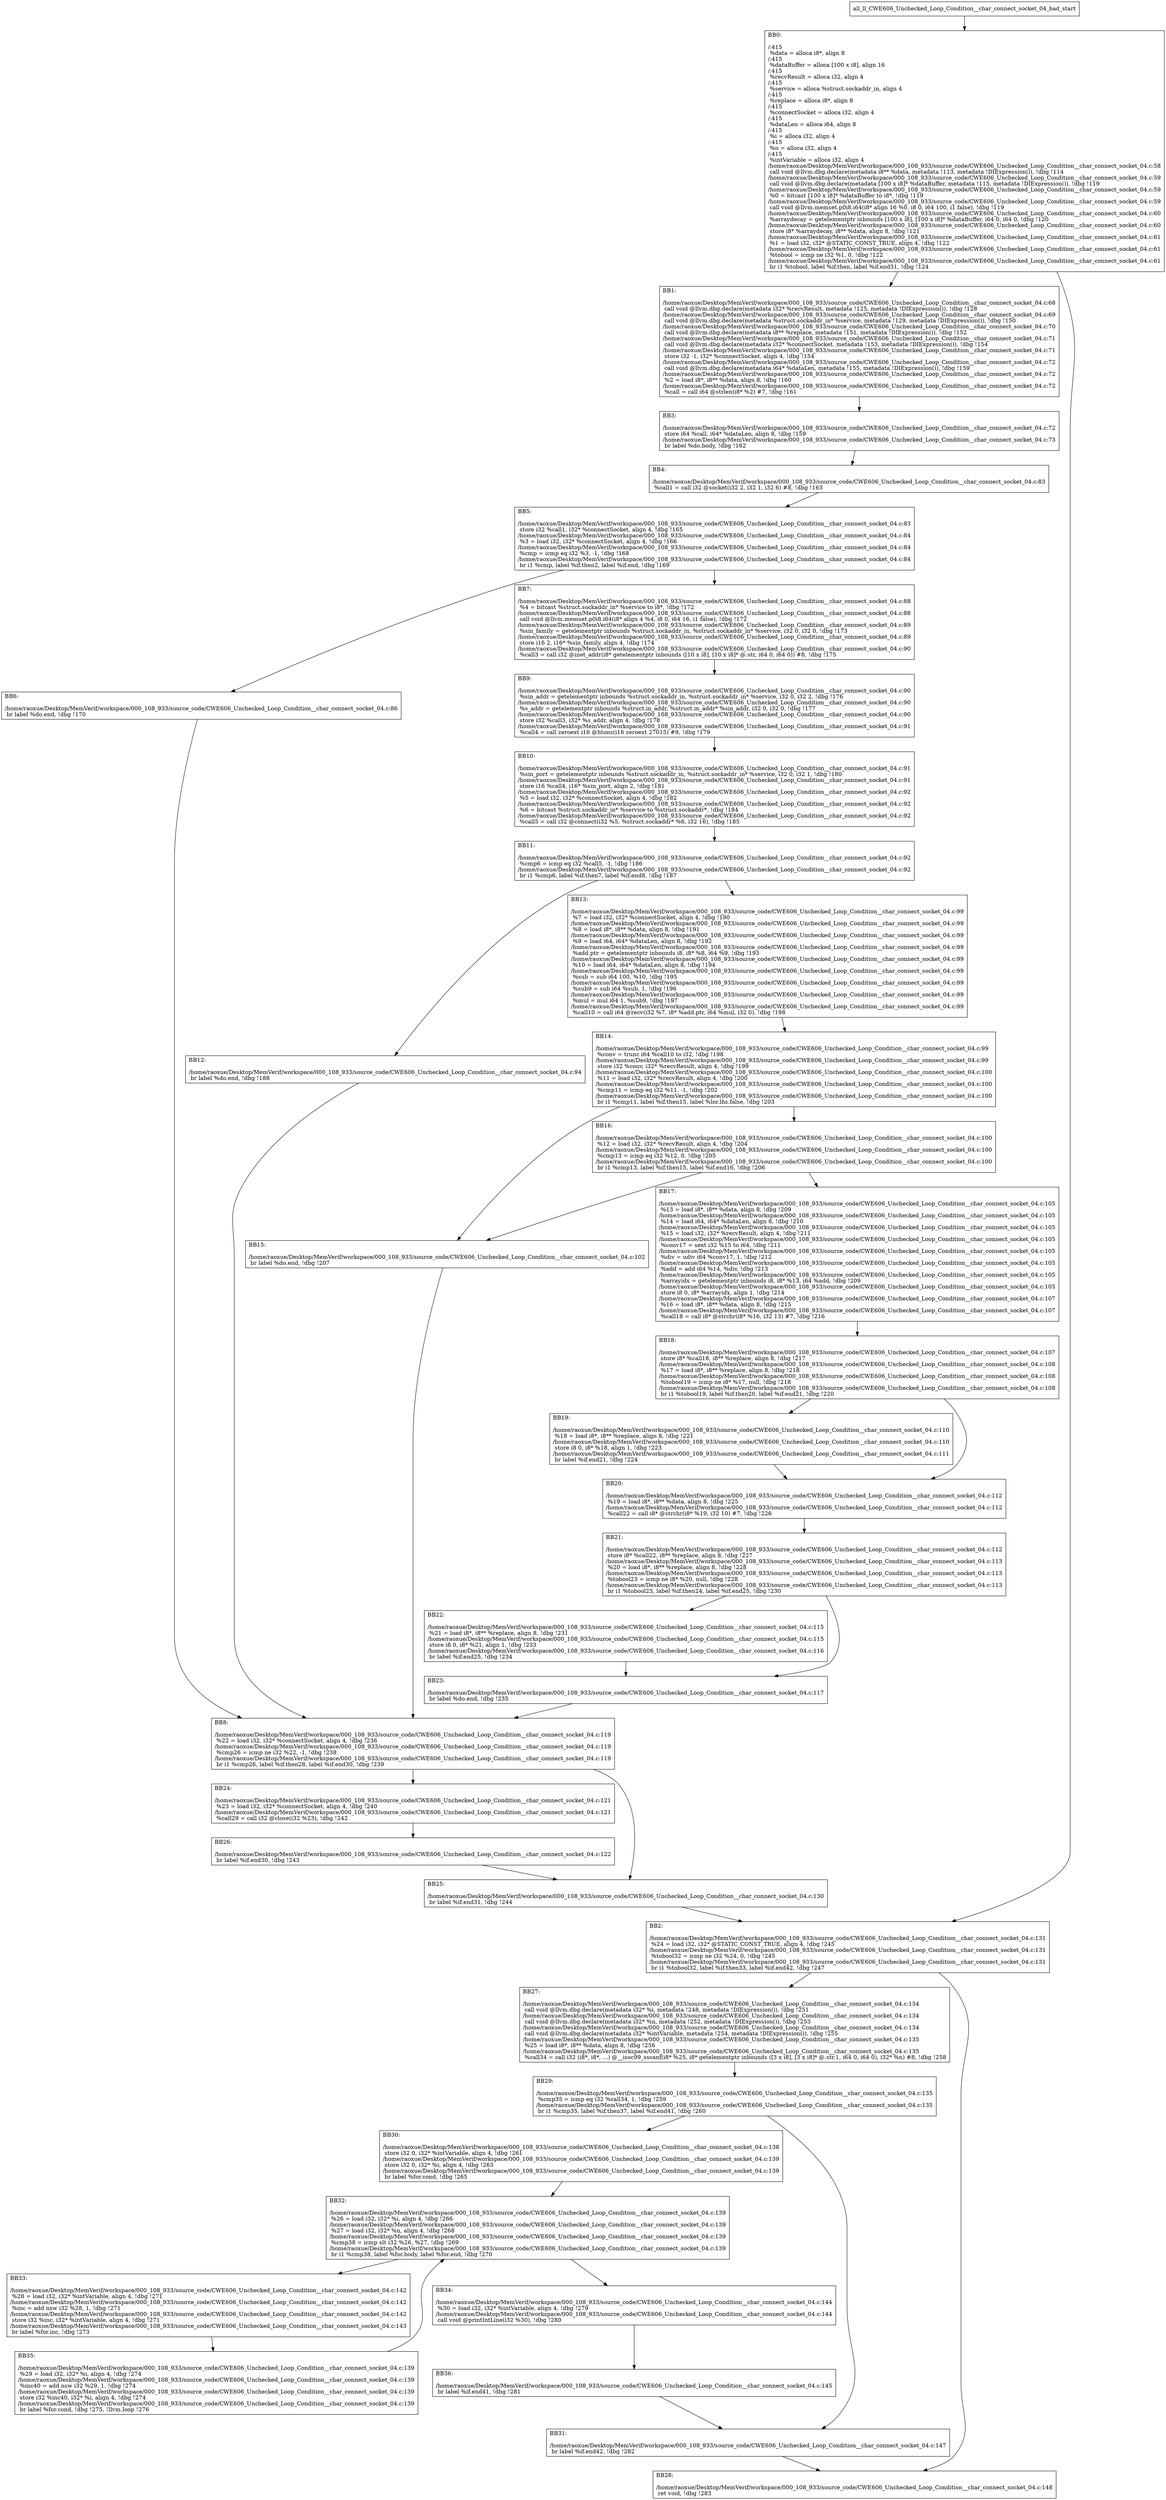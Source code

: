 digraph "CFG for'all_ll_CWE606_Unchecked_Loop_Condition__char_connect_socket_04_bad' function" {
	BBall_ll_CWE606_Unchecked_Loop_Condition__char_connect_socket_04_bad_start[shape=record,label="{all_ll_CWE606_Unchecked_Loop_Condition__char_connect_socket_04_bad_start}"];
	BBall_ll_CWE606_Unchecked_Loop_Condition__char_connect_socket_04_bad_start-> all_ll_CWE606_Unchecked_Loop_Condition__char_connect_socket_04_badBB0;
	all_ll_CWE606_Unchecked_Loop_Condition__char_connect_socket_04_badBB0 [shape=record, label="{BB0:\l\l/:415\l
  %data = alloca i8*, align 8\l
/:415\l
  %dataBuffer = alloca [100 x i8], align 16\l
/:415\l
  %recvResult = alloca i32, align 4\l
/:415\l
  %service = alloca %struct.sockaddr_in, align 4\l
/:415\l
  %replace = alloca i8*, align 8\l
/:415\l
  %connectSocket = alloca i32, align 4\l
/:415\l
  %dataLen = alloca i64, align 8\l
/:415\l
  %i = alloca i32, align 4\l
/:415\l
  %n = alloca i32, align 4\l
/:415\l
  %intVariable = alloca i32, align 4\l
/home/raoxue/Desktop/MemVerif/workspace/000_108_933/source_code/CWE606_Unchecked_Loop_Condition__char_connect_socket_04.c:58\l
  call void @llvm.dbg.declare(metadata i8** %data, metadata !113, metadata !DIExpression()), !dbg !114\l
/home/raoxue/Desktop/MemVerif/workspace/000_108_933/source_code/CWE606_Unchecked_Loop_Condition__char_connect_socket_04.c:59\l
  call void @llvm.dbg.declare(metadata [100 x i8]* %dataBuffer, metadata !115, metadata !DIExpression()), !dbg !119\l
/home/raoxue/Desktop/MemVerif/workspace/000_108_933/source_code/CWE606_Unchecked_Loop_Condition__char_connect_socket_04.c:59\l
  %0 = bitcast [100 x i8]* %dataBuffer to i8*, !dbg !119\l
/home/raoxue/Desktop/MemVerif/workspace/000_108_933/source_code/CWE606_Unchecked_Loop_Condition__char_connect_socket_04.c:59\l
  call void @llvm.memset.p0i8.i64(i8* align 16 %0, i8 0, i64 100, i1 false), !dbg !119\l
/home/raoxue/Desktop/MemVerif/workspace/000_108_933/source_code/CWE606_Unchecked_Loop_Condition__char_connect_socket_04.c:60\l
  %arraydecay = getelementptr inbounds [100 x i8], [100 x i8]* %dataBuffer, i64 0, i64 0, !dbg !120\l
/home/raoxue/Desktop/MemVerif/workspace/000_108_933/source_code/CWE606_Unchecked_Loop_Condition__char_connect_socket_04.c:60\l
  store i8* %arraydecay, i8** %data, align 8, !dbg !121\l
/home/raoxue/Desktop/MemVerif/workspace/000_108_933/source_code/CWE606_Unchecked_Loop_Condition__char_connect_socket_04.c:61\l
  %1 = load i32, i32* @STATIC_CONST_TRUE, align 4, !dbg !122\l
/home/raoxue/Desktop/MemVerif/workspace/000_108_933/source_code/CWE606_Unchecked_Loop_Condition__char_connect_socket_04.c:61\l
  %tobool = icmp ne i32 %1, 0, !dbg !122\l
/home/raoxue/Desktop/MemVerif/workspace/000_108_933/source_code/CWE606_Unchecked_Loop_Condition__char_connect_socket_04.c:61\l
  br i1 %tobool, label %if.then, label %if.end31, !dbg !124\l
}"];
	all_ll_CWE606_Unchecked_Loop_Condition__char_connect_socket_04_badBB0-> all_ll_CWE606_Unchecked_Loop_Condition__char_connect_socket_04_badBB1;
	all_ll_CWE606_Unchecked_Loop_Condition__char_connect_socket_04_badBB0-> all_ll_CWE606_Unchecked_Loop_Condition__char_connect_socket_04_badBB2;
	all_ll_CWE606_Unchecked_Loop_Condition__char_connect_socket_04_badBB1 [shape=record, label="{BB1:\l\l/home/raoxue/Desktop/MemVerif/workspace/000_108_933/source_code/CWE606_Unchecked_Loop_Condition__char_connect_socket_04.c:68\l
  call void @llvm.dbg.declare(metadata i32* %recvResult, metadata !125, metadata !DIExpression()), !dbg !128\l
/home/raoxue/Desktop/MemVerif/workspace/000_108_933/source_code/CWE606_Unchecked_Loop_Condition__char_connect_socket_04.c:69\l
  call void @llvm.dbg.declare(metadata %struct.sockaddr_in* %service, metadata !129, metadata !DIExpression()), !dbg !150\l
/home/raoxue/Desktop/MemVerif/workspace/000_108_933/source_code/CWE606_Unchecked_Loop_Condition__char_connect_socket_04.c:70\l
  call void @llvm.dbg.declare(metadata i8** %replace, metadata !151, metadata !DIExpression()), !dbg !152\l
/home/raoxue/Desktop/MemVerif/workspace/000_108_933/source_code/CWE606_Unchecked_Loop_Condition__char_connect_socket_04.c:71\l
  call void @llvm.dbg.declare(metadata i32* %connectSocket, metadata !153, metadata !DIExpression()), !dbg !154\l
/home/raoxue/Desktop/MemVerif/workspace/000_108_933/source_code/CWE606_Unchecked_Loop_Condition__char_connect_socket_04.c:71\l
  store i32 -1, i32* %connectSocket, align 4, !dbg !154\l
/home/raoxue/Desktop/MemVerif/workspace/000_108_933/source_code/CWE606_Unchecked_Loop_Condition__char_connect_socket_04.c:72\l
  call void @llvm.dbg.declare(metadata i64* %dataLen, metadata !155, metadata !DIExpression()), !dbg !159\l
/home/raoxue/Desktop/MemVerif/workspace/000_108_933/source_code/CWE606_Unchecked_Loop_Condition__char_connect_socket_04.c:72\l
  %2 = load i8*, i8** %data, align 8, !dbg !160\l
/home/raoxue/Desktop/MemVerif/workspace/000_108_933/source_code/CWE606_Unchecked_Loop_Condition__char_connect_socket_04.c:72\l
  %call = call i64 @strlen(i8* %2) #7, !dbg !161\l
}"];
	all_ll_CWE606_Unchecked_Loop_Condition__char_connect_socket_04_badBB1-> all_ll_CWE606_Unchecked_Loop_Condition__char_connect_socket_04_badBB3;
	all_ll_CWE606_Unchecked_Loop_Condition__char_connect_socket_04_badBB3 [shape=record, label="{BB3:\l\l/home/raoxue/Desktop/MemVerif/workspace/000_108_933/source_code/CWE606_Unchecked_Loop_Condition__char_connect_socket_04.c:72\l
  store i64 %call, i64* %dataLen, align 8, !dbg !159\l
/home/raoxue/Desktop/MemVerif/workspace/000_108_933/source_code/CWE606_Unchecked_Loop_Condition__char_connect_socket_04.c:73\l
  br label %do.body, !dbg !162\l
}"];
	all_ll_CWE606_Unchecked_Loop_Condition__char_connect_socket_04_badBB3-> all_ll_CWE606_Unchecked_Loop_Condition__char_connect_socket_04_badBB4;
	all_ll_CWE606_Unchecked_Loop_Condition__char_connect_socket_04_badBB4 [shape=record, label="{BB4:\l\l/home/raoxue/Desktop/MemVerif/workspace/000_108_933/source_code/CWE606_Unchecked_Loop_Condition__char_connect_socket_04.c:83\l
  %call1 = call i32 @socket(i32 2, i32 1, i32 6) #8, !dbg !163\l
}"];
	all_ll_CWE606_Unchecked_Loop_Condition__char_connect_socket_04_badBB4-> all_ll_CWE606_Unchecked_Loop_Condition__char_connect_socket_04_badBB5;
	all_ll_CWE606_Unchecked_Loop_Condition__char_connect_socket_04_badBB5 [shape=record, label="{BB5:\l\l/home/raoxue/Desktop/MemVerif/workspace/000_108_933/source_code/CWE606_Unchecked_Loop_Condition__char_connect_socket_04.c:83\l
  store i32 %call1, i32* %connectSocket, align 4, !dbg !165\l
/home/raoxue/Desktop/MemVerif/workspace/000_108_933/source_code/CWE606_Unchecked_Loop_Condition__char_connect_socket_04.c:84\l
  %3 = load i32, i32* %connectSocket, align 4, !dbg !166\l
/home/raoxue/Desktop/MemVerif/workspace/000_108_933/source_code/CWE606_Unchecked_Loop_Condition__char_connect_socket_04.c:84\l
  %cmp = icmp eq i32 %3, -1, !dbg !168\l
/home/raoxue/Desktop/MemVerif/workspace/000_108_933/source_code/CWE606_Unchecked_Loop_Condition__char_connect_socket_04.c:84\l
  br i1 %cmp, label %if.then2, label %if.end, !dbg !169\l
}"];
	all_ll_CWE606_Unchecked_Loop_Condition__char_connect_socket_04_badBB5-> all_ll_CWE606_Unchecked_Loop_Condition__char_connect_socket_04_badBB6;
	all_ll_CWE606_Unchecked_Loop_Condition__char_connect_socket_04_badBB5-> all_ll_CWE606_Unchecked_Loop_Condition__char_connect_socket_04_badBB7;
	all_ll_CWE606_Unchecked_Loop_Condition__char_connect_socket_04_badBB6 [shape=record, label="{BB6:\l\l/home/raoxue/Desktop/MemVerif/workspace/000_108_933/source_code/CWE606_Unchecked_Loop_Condition__char_connect_socket_04.c:86\l
  br label %do.end, !dbg !170\l
}"];
	all_ll_CWE606_Unchecked_Loop_Condition__char_connect_socket_04_badBB6-> all_ll_CWE606_Unchecked_Loop_Condition__char_connect_socket_04_badBB8;
	all_ll_CWE606_Unchecked_Loop_Condition__char_connect_socket_04_badBB7 [shape=record, label="{BB7:\l\l/home/raoxue/Desktop/MemVerif/workspace/000_108_933/source_code/CWE606_Unchecked_Loop_Condition__char_connect_socket_04.c:88\l
  %4 = bitcast %struct.sockaddr_in* %service to i8*, !dbg !172\l
/home/raoxue/Desktop/MemVerif/workspace/000_108_933/source_code/CWE606_Unchecked_Loop_Condition__char_connect_socket_04.c:88\l
  call void @llvm.memset.p0i8.i64(i8* align 4 %4, i8 0, i64 16, i1 false), !dbg !172\l
/home/raoxue/Desktop/MemVerif/workspace/000_108_933/source_code/CWE606_Unchecked_Loop_Condition__char_connect_socket_04.c:89\l
  %sin_family = getelementptr inbounds %struct.sockaddr_in, %struct.sockaddr_in* %service, i32 0, i32 0, !dbg !173\l
/home/raoxue/Desktop/MemVerif/workspace/000_108_933/source_code/CWE606_Unchecked_Loop_Condition__char_connect_socket_04.c:89\l
  store i16 2, i16* %sin_family, align 4, !dbg !174\l
/home/raoxue/Desktop/MemVerif/workspace/000_108_933/source_code/CWE606_Unchecked_Loop_Condition__char_connect_socket_04.c:90\l
  %call3 = call i32 @inet_addr(i8* getelementptr inbounds ([10 x i8], [10 x i8]* @.str, i64 0, i64 0)) #8, !dbg !175\l
}"];
	all_ll_CWE606_Unchecked_Loop_Condition__char_connect_socket_04_badBB7-> all_ll_CWE606_Unchecked_Loop_Condition__char_connect_socket_04_badBB9;
	all_ll_CWE606_Unchecked_Loop_Condition__char_connect_socket_04_badBB9 [shape=record, label="{BB9:\l\l/home/raoxue/Desktop/MemVerif/workspace/000_108_933/source_code/CWE606_Unchecked_Loop_Condition__char_connect_socket_04.c:90\l
  %sin_addr = getelementptr inbounds %struct.sockaddr_in, %struct.sockaddr_in* %service, i32 0, i32 2, !dbg !176\l
/home/raoxue/Desktop/MemVerif/workspace/000_108_933/source_code/CWE606_Unchecked_Loop_Condition__char_connect_socket_04.c:90\l
  %s_addr = getelementptr inbounds %struct.in_addr, %struct.in_addr* %sin_addr, i32 0, i32 0, !dbg !177\l
/home/raoxue/Desktop/MemVerif/workspace/000_108_933/source_code/CWE606_Unchecked_Loop_Condition__char_connect_socket_04.c:90\l
  store i32 %call3, i32* %s_addr, align 4, !dbg !178\l
/home/raoxue/Desktop/MemVerif/workspace/000_108_933/source_code/CWE606_Unchecked_Loop_Condition__char_connect_socket_04.c:91\l
  %call4 = call zeroext i16 @htons(i16 zeroext 27015) #9, !dbg !179\l
}"];
	all_ll_CWE606_Unchecked_Loop_Condition__char_connect_socket_04_badBB9-> all_ll_CWE606_Unchecked_Loop_Condition__char_connect_socket_04_badBB10;
	all_ll_CWE606_Unchecked_Loop_Condition__char_connect_socket_04_badBB10 [shape=record, label="{BB10:\l\l/home/raoxue/Desktop/MemVerif/workspace/000_108_933/source_code/CWE606_Unchecked_Loop_Condition__char_connect_socket_04.c:91\l
  %sin_port = getelementptr inbounds %struct.sockaddr_in, %struct.sockaddr_in* %service, i32 0, i32 1, !dbg !180\l
/home/raoxue/Desktop/MemVerif/workspace/000_108_933/source_code/CWE606_Unchecked_Loop_Condition__char_connect_socket_04.c:91\l
  store i16 %call4, i16* %sin_port, align 2, !dbg !181\l
/home/raoxue/Desktop/MemVerif/workspace/000_108_933/source_code/CWE606_Unchecked_Loop_Condition__char_connect_socket_04.c:92\l
  %5 = load i32, i32* %connectSocket, align 4, !dbg !182\l
/home/raoxue/Desktop/MemVerif/workspace/000_108_933/source_code/CWE606_Unchecked_Loop_Condition__char_connect_socket_04.c:92\l
  %6 = bitcast %struct.sockaddr_in* %service to %struct.sockaddr*, !dbg !184\l
/home/raoxue/Desktop/MemVerif/workspace/000_108_933/source_code/CWE606_Unchecked_Loop_Condition__char_connect_socket_04.c:92\l
  %call5 = call i32 @connect(i32 %5, %struct.sockaddr* %6, i32 16), !dbg !185\l
}"];
	all_ll_CWE606_Unchecked_Loop_Condition__char_connect_socket_04_badBB10-> all_ll_CWE606_Unchecked_Loop_Condition__char_connect_socket_04_badBB11;
	all_ll_CWE606_Unchecked_Loop_Condition__char_connect_socket_04_badBB11 [shape=record, label="{BB11:\l\l/home/raoxue/Desktop/MemVerif/workspace/000_108_933/source_code/CWE606_Unchecked_Loop_Condition__char_connect_socket_04.c:92\l
  %cmp6 = icmp eq i32 %call5, -1, !dbg !186\l
/home/raoxue/Desktop/MemVerif/workspace/000_108_933/source_code/CWE606_Unchecked_Loop_Condition__char_connect_socket_04.c:92\l
  br i1 %cmp6, label %if.then7, label %if.end8, !dbg !187\l
}"];
	all_ll_CWE606_Unchecked_Loop_Condition__char_connect_socket_04_badBB11-> all_ll_CWE606_Unchecked_Loop_Condition__char_connect_socket_04_badBB12;
	all_ll_CWE606_Unchecked_Loop_Condition__char_connect_socket_04_badBB11-> all_ll_CWE606_Unchecked_Loop_Condition__char_connect_socket_04_badBB13;
	all_ll_CWE606_Unchecked_Loop_Condition__char_connect_socket_04_badBB12 [shape=record, label="{BB12:\l\l/home/raoxue/Desktop/MemVerif/workspace/000_108_933/source_code/CWE606_Unchecked_Loop_Condition__char_connect_socket_04.c:94\l
  br label %do.end, !dbg !188\l
}"];
	all_ll_CWE606_Unchecked_Loop_Condition__char_connect_socket_04_badBB12-> all_ll_CWE606_Unchecked_Loop_Condition__char_connect_socket_04_badBB8;
	all_ll_CWE606_Unchecked_Loop_Condition__char_connect_socket_04_badBB13 [shape=record, label="{BB13:\l\l/home/raoxue/Desktop/MemVerif/workspace/000_108_933/source_code/CWE606_Unchecked_Loop_Condition__char_connect_socket_04.c:99\l
  %7 = load i32, i32* %connectSocket, align 4, !dbg !190\l
/home/raoxue/Desktop/MemVerif/workspace/000_108_933/source_code/CWE606_Unchecked_Loop_Condition__char_connect_socket_04.c:99\l
  %8 = load i8*, i8** %data, align 8, !dbg !191\l
/home/raoxue/Desktop/MemVerif/workspace/000_108_933/source_code/CWE606_Unchecked_Loop_Condition__char_connect_socket_04.c:99\l
  %9 = load i64, i64* %dataLen, align 8, !dbg !192\l
/home/raoxue/Desktop/MemVerif/workspace/000_108_933/source_code/CWE606_Unchecked_Loop_Condition__char_connect_socket_04.c:99\l
  %add.ptr = getelementptr inbounds i8, i8* %8, i64 %9, !dbg !193\l
/home/raoxue/Desktop/MemVerif/workspace/000_108_933/source_code/CWE606_Unchecked_Loop_Condition__char_connect_socket_04.c:99\l
  %10 = load i64, i64* %dataLen, align 8, !dbg !194\l
/home/raoxue/Desktop/MemVerif/workspace/000_108_933/source_code/CWE606_Unchecked_Loop_Condition__char_connect_socket_04.c:99\l
  %sub = sub i64 100, %10, !dbg !195\l
/home/raoxue/Desktop/MemVerif/workspace/000_108_933/source_code/CWE606_Unchecked_Loop_Condition__char_connect_socket_04.c:99\l
  %sub9 = sub i64 %sub, 1, !dbg !196\l
/home/raoxue/Desktop/MemVerif/workspace/000_108_933/source_code/CWE606_Unchecked_Loop_Condition__char_connect_socket_04.c:99\l
  %mul = mul i64 1, %sub9, !dbg !197\l
/home/raoxue/Desktop/MemVerif/workspace/000_108_933/source_code/CWE606_Unchecked_Loop_Condition__char_connect_socket_04.c:99\l
  %call10 = call i64 @recv(i32 %7, i8* %add.ptr, i64 %mul, i32 0), !dbg !198\l
}"];
	all_ll_CWE606_Unchecked_Loop_Condition__char_connect_socket_04_badBB13-> all_ll_CWE606_Unchecked_Loop_Condition__char_connect_socket_04_badBB14;
	all_ll_CWE606_Unchecked_Loop_Condition__char_connect_socket_04_badBB14 [shape=record, label="{BB14:\l\l/home/raoxue/Desktop/MemVerif/workspace/000_108_933/source_code/CWE606_Unchecked_Loop_Condition__char_connect_socket_04.c:99\l
  %conv = trunc i64 %call10 to i32, !dbg !198\l
/home/raoxue/Desktop/MemVerif/workspace/000_108_933/source_code/CWE606_Unchecked_Loop_Condition__char_connect_socket_04.c:99\l
  store i32 %conv, i32* %recvResult, align 4, !dbg !199\l
/home/raoxue/Desktop/MemVerif/workspace/000_108_933/source_code/CWE606_Unchecked_Loop_Condition__char_connect_socket_04.c:100\l
  %11 = load i32, i32* %recvResult, align 4, !dbg !200\l
/home/raoxue/Desktop/MemVerif/workspace/000_108_933/source_code/CWE606_Unchecked_Loop_Condition__char_connect_socket_04.c:100\l
  %cmp11 = icmp eq i32 %11, -1, !dbg !202\l
/home/raoxue/Desktop/MemVerif/workspace/000_108_933/source_code/CWE606_Unchecked_Loop_Condition__char_connect_socket_04.c:100\l
  br i1 %cmp11, label %if.then15, label %lor.lhs.false, !dbg !203\l
}"];
	all_ll_CWE606_Unchecked_Loop_Condition__char_connect_socket_04_badBB14-> all_ll_CWE606_Unchecked_Loop_Condition__char_connect_socket_04_badBB15;
	all_ll_CWE606_Unchecked_Loop_Condition__char_connect_socket_04_badBB14-> all_ll_CWE606_Unchecked_Loop_Condition__char_connect_socket_04_badBB16;
	all_ll_CWE606_Unchecked_Loop_Condition__char_connect_socket_04_badBB16 [shape=record, label="{BB16:\l\l/home/raoxue/Desktop/MemVerif/workspace/000_108_933/source_code/CWE606_Unchecked_Loop_Condition__char_connect_socket_04.c:100\l
  %12 = load i32, i32* %recvResult, align 4, !dbg !204\l
/home/raoxue/Desktop/MemVerif/workspace/000_108_933/source_code/CWE606_Unchecked_Loop_Condition__char_connect_socket_04.c:100\l
  %cmp13 = icmp eq i32 %12, 0, !dbg !205\l
/home/raoxue/Desktop/MemVerif/workspace/000_108_933/source_code/CWE606_Unchecked_Loop_Condition__char_connect_socket_04.c:100\l
  br i1 %cmp13, label %if.then15, label %if.end16, !dbg !206\l
}"];
	all_ll_CWE606_Unchecked_Loop_Condition__char_connect_socket_04_badBB16-> all_ll_CWE606_Unchecked_Loop_Condition__char_connect_socket_04_badBB15;
	all_ll_CWE606_Unchecked_Loop_Condition__char_connect_socket_04_badBB16-> all_ll_CWE606_Unchecked_Loop_Condition__char_connect_socket_04_badBB17;
	all_ll_CWE606_Unchecked_Loop_Condition__char_connect_socket_04_badBB15 [shape=record, label="{BB15:\l\l/home/raoxue/Desktop/MemVerif/workspace/000_108_933/source_code/CWE606_Unchecked_Loop_Condition__char_connect_socket_04.c:102\l
  br label %do.end, !dbg !207\l
}"];
	all_ll_CWE606_Unchecked_Loop_Condition__char_connect_socket_04_badBB15-> all_ll_CWE606_Unchecked_Loop_Condition__char_connect_socket_04_badBB8;
	all_ll_CWE606_Unchecked_Loop_Condition__char_connect_socket_04_badBB17 [shape=record, label="{BB17:\l\l/home/raoxue/Desktop/MemVerif/workspace/000_108_933/source_code/CWE606_Unchecked_Loop_Condition__char_connect_socket_04.c:105\l
  %13 = load i8*, i8** %data, align 8, !dbg !209\l
/home/raoxue/Desktop/MemVerif/workspace/000_108_933/source_code/CWE606_Unchecked_Loop_Condition__char_connect_socket_04.c:105\l
  %14 = load i64, i64* %dataLen, align 8, !dbg !210\l
/home/raoxue/Desktop/MemVerif/workspace/000_108_933/source_code/CWE606_Unchecked_Loop_Condition__char_connect_socket_04.c:105\l
  %15 = load i32, i32* %recvResult, align 4, !dbg !211\l
/home/raoxue/Desktop/MemVerif/workspace/000_108_933/source_code/CWE606_Unchecked_Loop_Condition__char_connect_socket_04.c:105\l
  %conv17 = sext i32 %15 to i64, !dbg !211\l
/home/raoxue/Desktop/MemVerif/workspace/000_108_933/source_code/CWE606_Unchecked_Loop_Condition__char_connect_socket_04.c:105\l
  %div = udiv i64 %conv17, 1, !dbg !212\l
/home/raoxue/Desktop/MemVerif/workspace/000_108_933/source_code/CWE606_Unchecked_Loop_Condition__char_connect_socket_04.c:105\l
  %add = add i64 %14, %div, !dbg !213\l
/home/raoxue/Desktop/MemVerif/workspace/000_108_933/source_code/CWE606_Unchecked_Loop_Condition__char_connect_socket_04.c:105\l
  %arrayidx = getelementptr inbounds i8, i8* %13, i64 %add, !dbg !209\l
/home/raoxue/Desktop/MemVerif/workspace/000_108_933/source_code/CWE606_Unchecked_Loop_Condition__char_connect_socket_04.c:105\l
  store i8 0, i8* %arrayidx, align 1, !dbg !214\l
/home/raoxue/Desktop/MemVerif/workspace/000_108_933/source_code/CWE606_Unchecked_Loop_Condition__char_connect_socket_04.c:107\l
  %16 = load i8*, i8** %data, align 8, !dbg !215\l
/home/raoxue/Desktop/MemVerif/workspace/000_108_933/source_code/CWE606_Unchecked_Loop_Condition__char_connect_socket_04.c:107\l
  %call18 = call i8* @strchr(i8* %16, i32 13) #7, !dbg !216\l
}"];
	all_ll_CWE606_Unchecked_Loop_Condition__char_connect_socket_04_badBB17-> all_ll_CWE606_Unchecked_Loop_Condition__char_connect_socket_04_badBB18;
	all_ll_CWE606_Unchecked_Loop_Condition__char_connect_socket_04_badBB18 [shape=record, label="{BB18:\l\l/home/raoxue/Desktop/MemVerif/workspace/000_108_933/source_code/CWE606_Unchecked_Loop_Condition__char_connect_socket_04.c:107\l
  store i8* %call18, i8** %replace, align 8, !dbg !217\l
/home/raoxue/Desktop/MemVerif/workspace/000_108_933/source_code/CWE606_Unchecked_Loop_Condition__char_connect_socket_04.c:108\l
  %17 = load i8*, i8** %replace, align 8, !dbg !218\l
/home/raoxue/Desktop/MemVerif/workspace/000_108_933/source_code/CWE606_Unchecked_Loop_Condition__char_connect_socket_04.c:108\l
  %tobool19 = icmp ne i8* %17, null, !dbg !218\l
/home/raoxue/Desktop/MemVerif/workspace/000_108_933/source_code/CWE606_Unchecked_Loop_Condition__char_connect_socket_04.c:108\l
  br i1 %tobool19, label %if.then20, label %if.end21, !dbg !220\l
}"];
	all_ll_CWE606_Unchecked_Loop_Condition__char_connect_socket_04_badBB18-> all_ll_CWE606_Unchecked_Loop_Condition__char_connect_socket_04_badBB19;
	all_ll_CWE606_Unchecked_Loop_Condition__char_connect_socket_04_badBB18-> all_ll_CWE606_Unchecked_Loop_Condition__char_connect_socket_04_badBB20;
	all_ll_CWE606_Unchecked_Loop_Condition__char_connect_socket_04_badBB19 [shape=record, label="{BB19:\l\l/home/raoxue/Desktop/MemVerif/workspace/000_108_933/source_code/CWE606_Unchecked_Loop_Condition__char_connect_socket_04.c:110\l
  %18 = load i8*, i8** %replace, align 8, !dbg !221\l
/home/raoxue/Desktop/MemVerif/workspace/000_108_933/source_code/CWE606_Unchecked_Loop_Condition__char_connect_socket_04.c:110\l
  store i8 0, i8* %18, align 1, !dbg !223\l
/home/raoxue/Desktop/MemVerif/workspace/000_108_933/source_code/CWE606_Unchecked_Loop_Condition__char_connect_socket_04.c:111\l
  br label %if.end21, !dbg !224\l
}"];
	all_ll_CWE606_Unchecked_Loop_Condition__char_connect_socket_04_badBB19-> all_ll_CWE606_Unchecked_Loop_Condition__char_connect_socket_04_badBB20;
	all_ll_CWE606_Unchecked_Loop_Condition__char_connect_socket_04_badBB20 [shape=record, label="{BB20:\l\l/home/raoxue/Desktop/MemVerif/workspace/000_108_933/source_code/CWE606_Unchecked_Loop_Condition__char_connect_socket_04.c:112\l
  %19 = load i8*, i8** %data, align 8, !dbg !225\l
/home/raoxue/Desktop/MemVerif/workspace/000_108_933/source_code/CWE606_Unchecked_Loop_Condition__char_connect_socket_04.c:112\l
  %call22 = call i8* @strchr(i8* %19, i32 10) #7, !dbg !226\l
}"];
	all_ll_CWE606_Unchecked_Loop_Condition__char_connect_socket_04_badBB20-> all_ll_CWE606_Unchecked_Loop_Condition__char_connect_socket_04_badBB21;
	all_ll_CWE606_Unchecked_Loop_Condition__char_connect_socket_04_badBB21 [shape=record, label="{BB21:\l\l/home/raoxue/Desktop/MemVerif/workspace/000_108_933/source_code/CWE606_Unchecked_Loop_Condition__char_connect_socket_04.c:112\l
  store i8* %call22, i8** %replace, align 8, !dbg !227\l
/home/raoxue/Desktop/MemVerif/workspace/000_108_933/source_code/CWE606_Unchecked_Loop_Condition__char_connect_socket_04.c:113\l
  %20 = load i8*, i8** %replace, align 8, !dbg !228\l
/home/raoxue/Desktop/MemVerif/workspace/000_108_933/source_code/CWE606_Unchecked_Loop_Condition__char_connect_socket_04.c:113\l
  %tobool23 = icmp ne i8* %20, null, !dbg !228\l
/home/raoxue/Desktop/MemVerif/workspace/000_108_933/source_code/CWE606_Unchecked_Loop_Condition__char_connect_socket_04.c:113\l
  br i1 %tobool23, label %if.then24, label %if.end25, !dbg !230\l
}"];
	all_ll_CWE606_Unchecked_Loop_Condition__char_connect_socket_04_badBB21-> all_ll_CWE606_Unchecked_Loop_Condition__char_connect_socket_04_badBB22;
	all_ll_CWE606_Unchecked_Loop_Condition__char_connect_socket_04_badBB21-> all_ll_CWE606_Unchecked_Loop_Condition__char_connect_socket_04_badBB23;
	all_ll_CWE606_Unchecked_Loop_Condition__char_connect_socket_04_badBB22 [shape=record, label="{BB22:\l\l/home/raoxue/Desktop/MemVerif/workspace/000_108_933/source_code/CWE606_Unchecked_Loop_Condition__char_connect_socket_04.c:115\l
  %21 = load i8*, i8** %replace, align 8, !dbg !231\l
/home/raoxue/Desktop/MemVerif/workspace/000_108_933/source_code/CWE606_Unchecked_Loop_Condition__char_connect_socket_04.c:115\l
  store i8 0, i8* %21, align 1, !dbg !233\l
/home/raoxue/Desktop/MemVerif/workspace/000_108_933/source_code/CWE606_Unchecked_Loop_Condition__char_connect_socket_04.c:116\l
  br label %if.end25, !dbg !234\l
}"];
	all_ll_CWE606_Unchecked_Loop_Condition__char_connect_socket_04_badBB22-> all_ll_CWE606_Unchecked_Loop_Condition__char_connect_socket_04_badBB23;
	all_ll_CWE606_Unchecked_Loop_Condition__char_connect_socket_04_badBB23 [shape=record, label="{BB23:\l\l/home/raoxue/Desktop/MemVerif/workspace/000_108_933/source_code/CWE606_Unchecked_Loop_Condition__char_connect_socket_04.c:117\l
  br label %do.end, !dbg !235\l
}"];
	all_ll_CWE606_Unchecked_Loop_Condition__char_connect_socket_04_badBB23-> all_ll_CWE606_Unchecked_Loop_Condition__char_connect_socket_04_badBB8;
	all_ll_CWE606_Unchecked_Loop_Condition__char_connect_socket_04_badBB8 [shape=record, label="{BB8:\l\l/home/raoxue/Desktop/MemVerif/workspace/000_108_933/source_code/CWE606_Unchecked_Loop_Condition__char_connect_socket_04.c:119\l
  %22 = load i32, i32* %connectSocket, align 4, !dbg !236\l
/home/raoxue/Desktop/MemVerif/workspace/000_108_933/source_code/CWE606_Unchecked_Loop_Condition__char_connect_socket_04.c:119\l
  %cmp26 = icmp ne i32 %22, -1, !dbg !238\l
/home/raoxue/Desktop/MemVerif/workspace/000_108_933/source_code/CWE606_Unchecked_Loop_Condition__char_connect_socket_04.c:119\l
  br i1 %cmp26, label %if.then28, label %if.end30, !dbg !239\l
}"];
	all_ll_CWE606_Unchecked_Loop_Condition__char_connect_socket_04_badBB8-> all_ll_CWE606_Unchecked_Loop_Condition__char_connect_socket_04_badBB24;
	all_ll_CWE606_Unchecked_Loop_Condition__char_connect_socket_04_badBB8-> all_ll_CWE606_Unchecked_Loop_Condition__char_connect_socket_04_badBB25;
	all_ll_CWE606_Unchecked_Loop_Condition__char_connect_socket_04_badBB24 [shape=record, label="{BB24:\l\l/home/raoxue/Desktop/MemVerif/workspace/000_108_933/source_code/CWE606_Unchecked_Loop_Condition__char_connect_socket_04.c:121\l
  %23 = load i32, i32* %connectSocket, align 4, !dbg !240\l
/home/raoxue/Desktop/MemVerif/workspace/000_108_933/source_code/CWE606_Unchecked_Loop_Condition__char_connect_socket_04.c:121\l
  %call29 = call i32 @close(i32 %23), !dbg !242\l
}"];
	all_ll_CWE606_Unchecked_Loop_Condition__char_connect_socket_04_badBB24-> all_ll_CWE606_Unchecked_Loop_Condition__char_connect_socket_04_badBB26;
	all_ll_CWE606_Unchecked_Loop_Condition__char_connect_socket_04_badBB26 [shape=record, label="{BB26:\l\l/home/raoxue/Desktop/MemVerif/workspace/000_108_933/source_code/CWE606_Unchecked_Loop_Condition__char_connect_socket_04.c:122\l
  br label %if.end30, !dbg !243\l
}"];
	all_ll_CWE606_Unchecked_Loop_Condition__char_connect_socket_04_badBB26-> all_ll_CWE606_Unchecked_Loop_Condition__char_connect_socket_04_badBB25;
	all_ll_CWE606_Unchecked_Loop_Condition__char_connect_socket_04_badBB25 [shape=record, label="{BB25:\l\l/home/raoxue/Desktop/MemVerif/workspace/000_108_933/source_code/CWE606_Unchecked_Loop_Condition__char_connect_socket_04.c:130\l
  br label %if.end31, !dbg !244\l
}"];
	all_ll_CWE606_Unchecked_Loop_Condition__char_connect_socket_04_badBB25-> all_ll_CWE606_Unchecked_Loop_Condition__char_connect_socket_04_badBB2;
	all_ll_CWE606_Unchecked_Loop_Condition__char_connect_socket_04_badBB2 [shape=record, label="{BB2:\l\l/home/raoxue/Desktop/MemVerif/workspace/000_108_933/source_code/CWE606_Unchecked_Loop_Condition__char_connect_socket_04.c:131\l
  %24 = load i32, i32* @STATIC_CONST_TRUE, align 4, !dbg !245\l
/home/raoxue/Desktop/MemVerif/workspace/000_108_933/source_code/CWE606_Unchecked_Loop_Condition__char_connect_socket_04.c:131\l
  %tobool32 = icmp ne i32 %24, 0, !dbg !245\l
/home/raoxue/Desktop/MemVerif/workspace/000_108_933/source_code/CWE606_Unchecked_Loop_Condition__char_connect_socket_04.c:131\l
  br i1 %tobool32, label %if.then33, label %if.end42, !dbg !247\l
}"];
	all_ll_CWE606_Unchecked_Loop_Condition__char_connect_socket_04_badBB2-> all_ll_CWE606_Unchecked_Loop_Condition__char_connect_socket_04_badBB27;
	all_ll_CWE606_Unchecked_Loop_Condition__char_connect_socket_04_badBB2-> all_ll_CWE606_Unchecked_Loop_Condition__char_connect_socket_04_badBB28;
	all_ll_CWE606_Unchecked_Loop_Condition__char_connect_socket_04_badBB27 [shape=record, label="{BB27:\l\l/home/raoxue/Desktop/MemVerif/workspace/000_108_933/source_code/CWE606_Unchecked_Loop_Condition__char_connect_socket_04.c:134\l
  call void @llvm.dbg.declare(metadata i32* %i, metadata !248, metadata !DIExpression()), !dbg !251\l
/home/raoxue/Desktop/MemVerif/workspace/000_108_933/source_code/CWE606_Unchecked_Loop_Condition__char_connect_socket_04.c:134\l
  call void @llvm.dbg.declare(metadata i32* %n, metadata !252, metadata !DIExpression()), !dbg !253\l
/home/raoxue/Desktop/MemVerif/workspace/000_108_933/source_code/CWE606_Unchecked_Loop_Condition__char_connect_socket_04.c:134\l
  call void @llvm.dbg.declare(metadata i32* %intVariable, metadata !254, metadata !DIExpression()), !dbg !255\l
/home/raoxue/Desktop/MemVerif/workspace/000_108_933/source_code/CWE606_Unchecked_Loop_Condition__char_connect_socket_04.c:135\l
  %25 = load i8*, i8** %data, align 8, !dbg !256\l
/home/raoxue/Desktop/MemVerif/workspace/000_108_933/source_code/CWE606_Unchecked_Loop_Condition__char_connect_socket_04.c:135\l
  %call34 = call i32 (i8*, i8*, ...) @__isoc99_sscanf(i8* %25, i8* getelementptr inbounds ([3 x i8], [3 x i8]* @.str.1, i64 0, i64 0), i32* %n) #8, !dbg !258\l
}"];
	all_ll_CWE606_Unchecked_Loop_Condition__char_connect_socket_04_badBB27-> all_ll_CWE606_Unchecked_Loop_Condition__char_connect_socket_04_badBB29;
	all_ll_CWE606_Unchecked_Loop_Condition__char_connect_socket_04_badBB29 [shape=record, label="{BB29:\l\l/home/raoxue/Desktop/MemVerif/workspace/000_108_933/source_code/CWE606_Unchecked_Loop_Condition__char_connect_socket_04.c:135\l
  %cmp35 = icmp eq i32 %call34, 1, !dbg !259\l
/home/raoxue/Desktop/MemVerif/workspace/000_108_933/source_code/CWE606_Unchecked_Loop_Condition__char_connect_socket_04.c:135\l
  br i1 %cmp35, label %if.then37, label %if.end41, !dbg !260\l
}"];
	all_ll_CWE606_Unchecked_Loop_Condition__char_connect_socket_04_badBB29-> all_ll_CWE606_Unchecked_Loop_Condition__char_connect_socket_04_badBB30;
	all_ll_CWE606_Unchecked_Loop_Condition__char_connect_socket_04_badBB29-> all_ll_CWE606_Unchecked_Loop_Condition__char_connect_socket_04_badBB31;
	all_ll_CWE606_Unchecked_Loop_Condition__char_connect_socket_04_badBB30 [shape=record, label="{BB30:\l\l/home/raoxue/Desktop/MemVerif/workspace/000_108_933/source_code/CWE606_Unchecked_Loop_Condition__char_connect_socket_04.c:138\l
  store i32 0, i32* %intVariable, align 4, !dbg !261\l
/home/raoxue/Desktop/MemVerif/workspace/000_108_933/source_code/CWE606_Unchecked_Loop_Condition__char_connect_socket_04.c:139\l
  store i32 0, i32* %i, align 4, !dbg !263\l
/home/raoxue/Desktop/MemVerif/workspace/000_108_933/source_code/CWE606_Unchecked_Loop_Condition__char_connect_socket_04.c:139\l
  br label %for.cond, !dbg !265\l
}"];
	all_ll_CWE606_Unchecked_Loop_Condition__char_connect_socket_04_badBB30-> all_ll_CWE606_Unchecked_Loop_Condition__char_connect_socket_04_badBB32;
	all_ll_CWE606_Unchecked_Loop_Condition__char_connect_socket_04_badBB32 [shape=record, label="{BB32:\l\l/home/raoxue/Desktop/MemVerif/workspace/000_108_933/source_code/CWE606_Unchecked_Loop_Condition__char_connect_socket_04.c:139\l
  %26 = load i32, i32* %i, align 4, !dbg !266\l
/home/raoxue/Desktop/MemVerif/workspace/000_108_933/source_code/CWE606_Unchecked_Loop_Condition__char_connect_socket_04.c:139\l
  %27 = load i32, i32* %n, align 4, !dbg !268\l
/home/raoxue/Desktop/MemVerif/workspace/000_108_933/source_code/CWE606_Unchecked_Loop_Condition__char_connect_socket_04.c:139\l
  %cmp38 = icmp slt i32 %26, %27, !dbg !269\l
/home/raoxue/Desktop/MemVerif/workspace/000_108_933/source_code/CWE606_Unchecked_Loop_Condition__char_connect_socket_04.c:139\l
  br i1 %cmp38, label %for.body, label %for.end, !dbg !270\l
}"];
	all_ll_CWE606_Unchecked_Loop_Condition__char_connect_socket_04_badBB32-> all_ll_CWE606_Unchecked_Loop_Condition__char_connect_socket_04_badBB33;
	all_ll_CWE606_Unchecked_Loop_Condition__char_connect_socket_04_badBB32-> all_ll_CWE606_Unchecked_Loop_Condition__char_connect_socket_04_badBB34;
	all_ll_CWE606_Unchecked_Loop_Condition__char_connect_socket_04_badBB33 [shape=record, label="{BB33:\l\l/home/raoxue/Desktop/MemVerif/workspace/000_108_933/source_code/CWE606_Unchecked_Loop_Condition__char_connect_socket_04.c:142\l
  %28 = load i32, i32* %intVariable, align 4, !dbg !271\l
/home/raoxue/Desktop/MemVerif/workspace/000_108_933/source_code/CWE606_Unchecked_Loop_Condition__char_connect_socket_04.c:142\l
  %inc = add nsw i32 %28, 1, !dbg !271\l
/home/raoxue/Desktop/MemVerif/workspace/000_108_933/source_code/CWE606_Unchecked_Loop_Condition__char_connect_socket_04.c:142\l
  store i32 %inc, i32* %intVariable, align 4, !dbg !271\l
/home/raoxue/Desktop/MemVerif/workspace/000_108_933/source_code/CWE606_Unchecked_Loop_Condition__char_connect_socket_04.c:143\l
  br label %for.inc, !dbg !273\l
}"];
	all_ll_CWE606_Unchecked_Loop_Condition__char_connect_socket_04_badBB33-> all_ll_CWE606_Unchecked_Loop_Condition__char_connect_socket_04_badBB35;
	all_ll_CWE606_Unchecked_Loop_Condition__char_connect_socket_04_badBB35 [shape=record, label="{BB35:\l\l/home/raoxue/Desktop/MemVerif/workspace/000_108_933/source_code/CWE606_Unchecked_Loop_Condition__char_connect_socket_04.c:139\l
  %29 = load i32, i32* %i, align 4, !dbg !274\l
/home/raoxue/Desktop/MemVerif/workspace/000_108_933/source_code/CWE606_Unchecked_Loop_Condition__char_connect_socket_04.c:139\l
  %inc40 = add nsw i32 %29, 1, !dbg !274\l
/home/raoxue/Desktop/MemVerif/workspace/000_108_933/source_code/CWE606_Unchecked_Loop_Condition__char_connect_socket_04.c:139\l
  store i32 %inc40, i32* %i, align 4, !dbg !274\l
/home/raoxue/Desktop/MemVerif/workspace/000_108_933/source_code/CWE606_Unchecked_Loop_Condition__char_connect_socket_04.c:139\l
  br label %for.cond, !dbg !275, !llvm.loop !276\l
}"];
	all_ll_CWE606_Unchecked_Loop_Condition__char_connect_socket_04_badBB35-> all_ll_CWE606_Unchecked_Loop_Condition__char_connect_socket_04_badBB32;
	all_ll_CWE606_Unchecked_Loop_Condition__char_connect_socket_04_badBB34 [shape=record, label="{BB34:\l\l/home/raoxue/Desktop/MemVerif/workspace/000_108_933/source_code/CWE606_Unchecked_Loop_Condition__char_connect_socket_04.c:144\l
  %30 = load i32, i32* %intVariable, align 4, !dbg !279\l
/home/raoxue/Desktop/MemVerif/workspace/000_108_933/source_code/CWE606_Unchecked_Loop_Condition__char_connect_socket_04.c:144\l
  call void @printIntLine(i32 %30), !dbg !280\l
}"];
	all_ll_CWE606_Unchecked_Loop_Condition__char_connect_socket_04_badBB34-> all_ll_CWE606_Unchecked_Loop_Condition__char_connect_socket_04_badBB36;
	all_ll_CWE606_Unchecked_Loop_Condition__char_connect_socket_04_badBB36 [shape=record, label="{BB36:\l\l/home/raoxue/Desktop/MemVerif/workspace/000_108_933/source_code/CWE606_Unchecked_Loop_Condition__char_connect_socket_04.c:145\l
  br label %if.end41, !dbg !281\l
}"];
	all_ll_CWE606_Unchecked_Loop_Condition__char_connect_socket_04_badBB36-> all_ll_CWE606_Unchecked_Loop_Condition__char_connect_socket_04_badBB31;
	all_ll_CWE606_Unchecked_Loop_Condition__char_connect_socket_04_badBB31 [shape=record, label="{BB31:\l\l/home/raoxue/Desktop/MemVerif/workspace/000_108_933/source_code/CWE606_Unchecked_Loop_Condition__char_connect_socket_04.c:147\l
  br label %if.end42, !dbg !282\l
}"];
	all_ll_CWE606_Unchecked_Loop_Condition__char_connect_socket_04_badBB31-> all_ll_CWE606_Unchecked_Loop_Condition__char_connect_socket_04_badBB28;
	all_ll_CWE606_Unchecked_Loop_Condition__char_connect_socket_04_badBB28 [shape=record, label="{BB28:\l\l/home/raoxue/Desktop/MemVerif/workspace/000_108_933/source_code/CWE606_Unchecked_Loop_Condition__char_connect_socket_04.c:148\l
  ret void, !dbg !283\l
}"];
}
